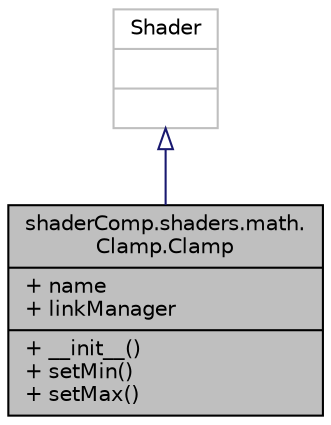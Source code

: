 digraph "shaderComp.shaders.math.Clamp.Clamp"
{
  edge [fontname="Helvetica",fontsize="10",labelfontname="Helvetica",labelfontsize="10"];
  node [fontname="Helvetica",fontsize="10",shape=record];
  Node1 [label="{shaderComp.shaders.math.\lClamp.Clamp\n|+ name\l+ linkManager\l|+ __init__()\l+ setMin()\l+ setMax()\l}",height=0.2,width=0.4,color="black", fillcolor="grey75", style="filled" fontcolor="black"];
  Node2 -> Node1 [dir="back",color="midnightblue",fontsize="10",style="solid",arrowtail="onormal",fontname="Helvetica"];
  Node2 [label="{Shader\n||}",height=0.2,width=0.4,color="grey75", fillcolor="white", style="filled"];
}
